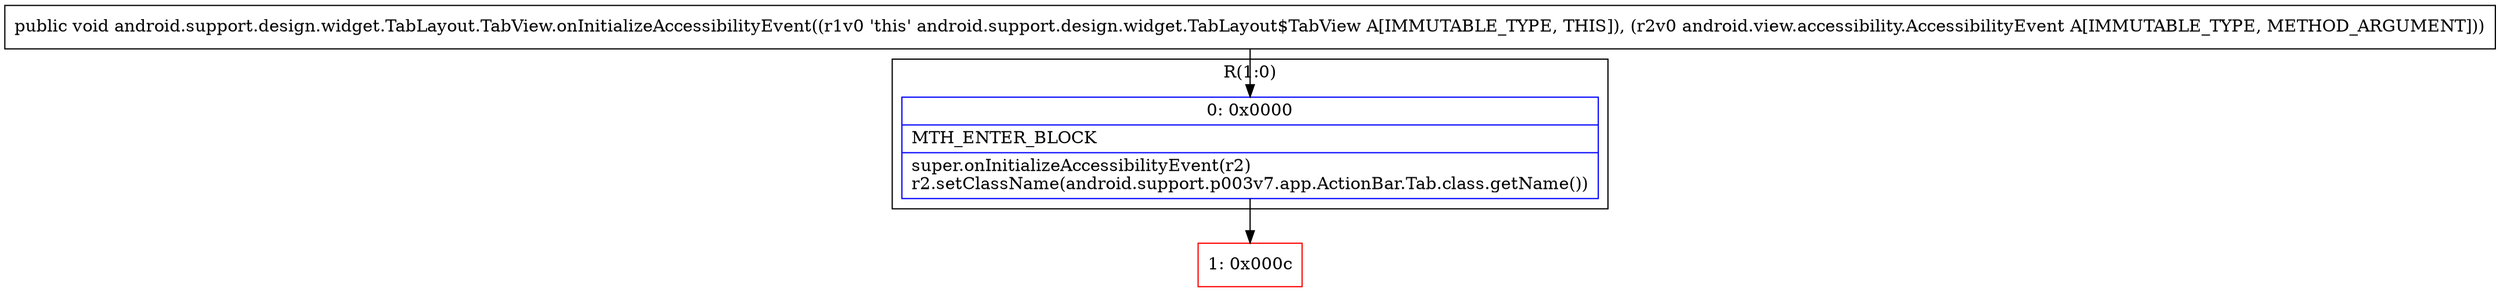 digraph "CFG forandroid.support.design.widget.TabLayout.TabView.onInitializeAccessibilityEvent(Landroid\/view\/accessibility\/AccessibilityEvent;)V" {
subgraph cluster_Region_449142900 {
label = "R(1:0)";
node [shape=record,color=blue];
Node_0 [shape=record,label="{0\:\ 0x0000|MTH_ENTER_BLOCK\l|super.onInitializeAccessibilityEvent(r2)\lr2.setClassName(android.support.p003v7.app.ActionBar.Tab.class.getName())\l}"];
}
Node_1 [shape=record,color=red,label="{1\:\ 0x000c}"];
MethodNode[shape=record,label="{public void android.support.design.widget.TabLayout.TabView.onInitializeAccessibilityEvent((r1v0 'this' android.support.design.widget.TabLayout$TabView A[IMMUTABLE_TYPE, THIS]), (r2v0 android.view.accessibility.AccessibilityEvent A[IMMUTABLE_TYPE, METHOD_ARGUMENT])) }"];
MethodNode -> Node_0;
Node_0 -> Node_1;
}

